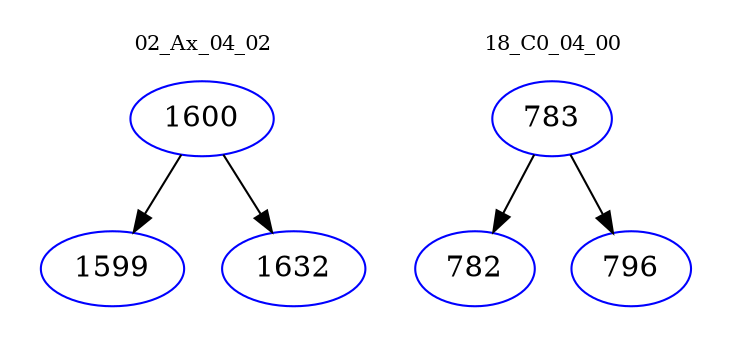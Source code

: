 digraph{
subgraph cluster_0 {
color = white
label = "02_Ax_04_02";
fontsize=10;
T0_1600 [label="1600", color="blue"]
T0_1600 -> T0_1599 [color="black"]
T0_1599 [label="1599", color="blue"]
T0_1600 -> T0_1632 [color="black"]
T0_1632 [label="1632", color="blue"]
}
subgraph cluster_1 {
color = white
label = "18_C0_04_00";
fontsize=10;
T1_783 [label="783", color="blue"]
T1_783 -> T1_782 [color="black"]
T1_782 [label="782", color="blue"]
T1_783 -> T1_796 [color="black"]
T1_796 [label="796", color="blue"]
}
}
